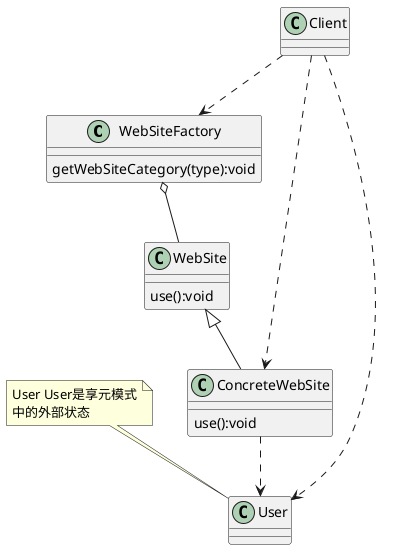 @startuml
'https://plantuml.com/class-diagram

class WebSiteFactory{
    getWebSiteCategory(type):void
}
class WebSite{
    use():void
}
WebSiteFactory o-- WebSite
class ConcreteWebSite extends WebSite{
    use():void
}
class User
note top: User User是享元模式\n中的外部状态
class Client
Client ..> WebSiteFactory
Client ..> ConcreteWebSite
Client ..> User
ConcreteWebSite ..> User
@enduml